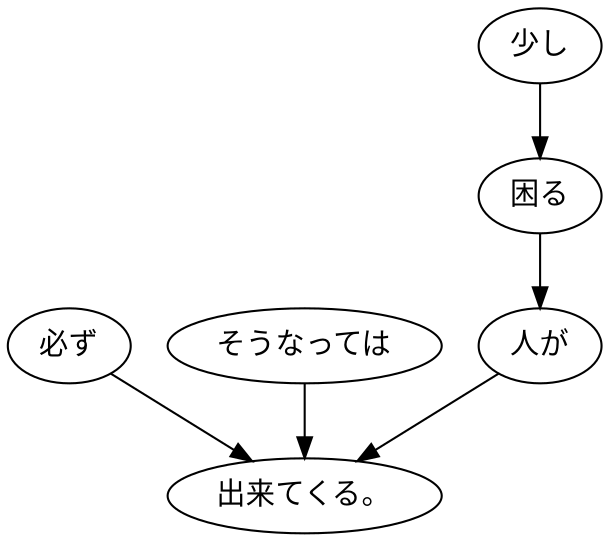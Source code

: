 digraph graph4584 {
	node0 [label="必ず"];
	node1 [label="そうなっては"];
	node2 [label="少し"];
	node3 [label="困る"];
	node4 [label="人が"];
	node5 [label="出来てくる。"];
	node0 -> node5;
	node1 -> node5;
	node2 -> node3;
	node3 -> node4;
	node4 -> node5;
}
